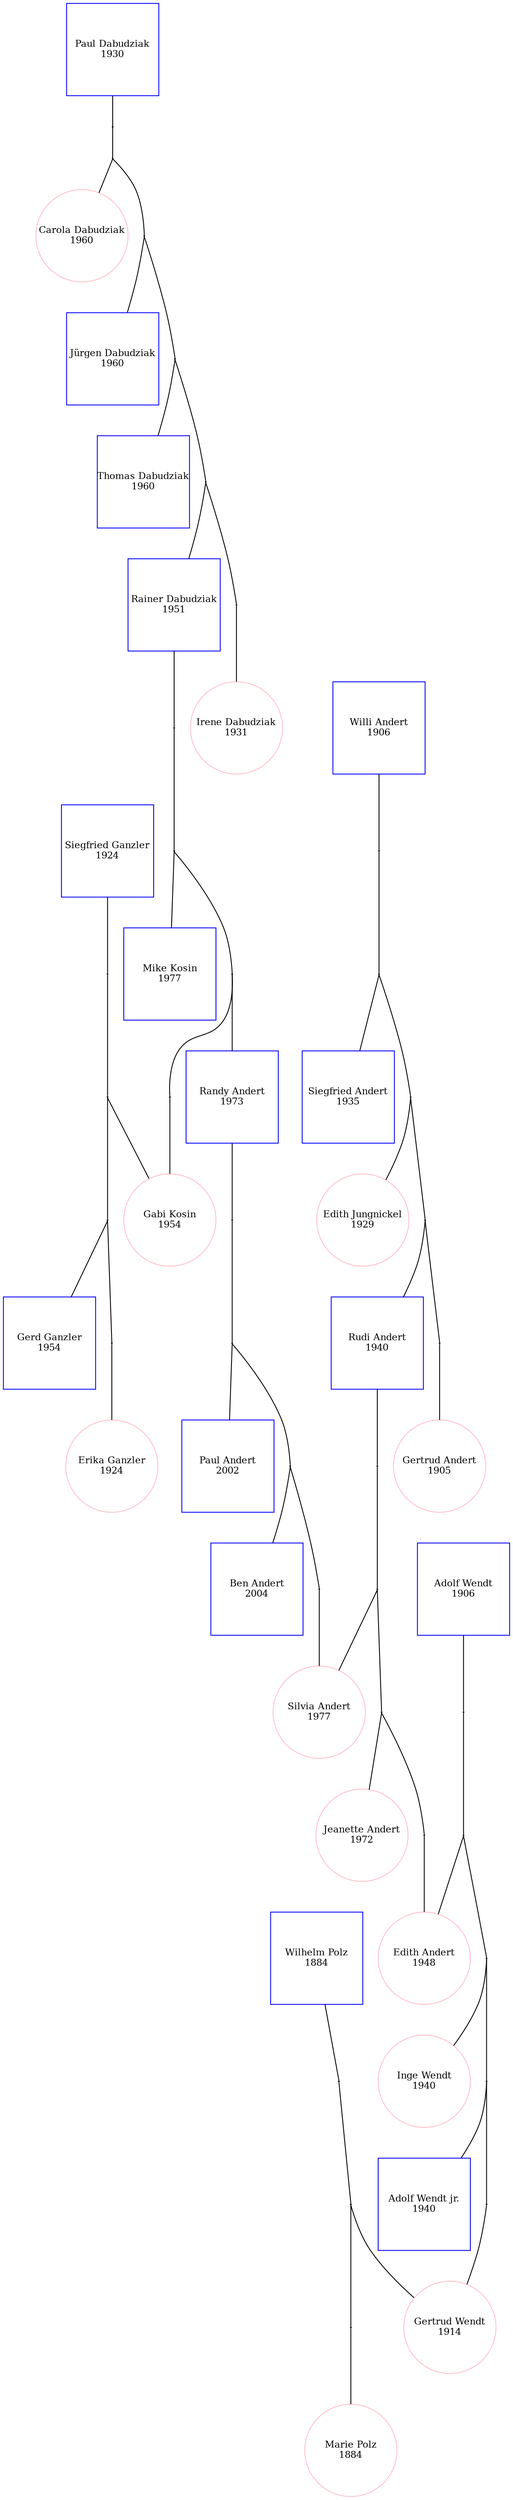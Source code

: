 digraph P {
edge [dir=forward, arrowhead=none];
node [fontsize=11, fixedsize=true, height=1.5, width=1.5];

x54y24_90 [shape=square, color=blue, label="Wilhelm Polz
1884", pos="54, 24.9!"];
x60y24_90 [shape=circle, color=pink, label="Marie Polz
1884", pos="60, 24.9!"];
x0y18_00 [shape=square, color=blue, label="Paul Dabudziak
1930", pos="0, 18!"];
x15y17_85 [shape=circle, color=pink, label="Irene Dabudziak
1931", pos="15, 17.85!"];
x18y18_90 [shape=square, color=blue, label="Siegfried Ganzler
1924", pos="18, 18.9!"];
x27y18_90 [shape=circle, color=pink, label="Erika Ganzler
1924", pos="27, 18.9!"];
x30y21_60 [shape=square, color=blue, label="Willi Andert
1906", pos="30, 21.6!"];
x42y21_75 [shape=circle, color=pink, label="Gertrud Andert
1905", pos="42, 21.75!"];
x45y21_60 [shape=square, color=blue, label="Adolf Wendt
1906", pos="45, 21.6!"];
x57y20_40 [shape=circle, color=pink, label="Gertrud Wendt
1914", pos="57, 20.400002!"];
x3y13_50 [shape=circle, color=pink, label="Carola Dabudziak
1960", pos="3, 13.5!"];
x6y13_50 [shape=square, color=blue, label="Jürgen Dabudziak
1960", pos="6, 13.5!"];
x9y13_50 [shape=square, color=blue, label="Thomas Dabudziak
1960", pos="9, 13.5!"];
x12y14_85 [shape=square, color=blue, label="Rainer Dabudziak
1951", pos="12, 14.85!"];
x21y14_40 [shape=circle, color=pink, label="Gabi Kosin
1954", pos="21, 14.400001!"];
x24y14_40 [shape=square, color=blue, label="Gerd Ganzler
1954", pos="24, 14.400001!"];
x33y17_25 [shape=square, color=blue, label="Siegfried Andert
1935", pos="33, 17.25!"];
x36y18_15 [shape=circle, color=pink, label="Edith Jungnickel
1929", pos="36, 18.15!"];
x39y16_50 [shape=square, color=blue, label="Rudi Andert
1940", pos="39, 16.5!"];
x48y15_30 [shape=circle, color=pink, label="Edith Andert
1948", pos="48, 15.299999!"];
x51y16_50 [shape=circle, color=pink, label="Inge Wendt
1940", pos="51, 16.5!"];
x54y16_50 [shape=square, color=blue, label="Adolf Wendt jr.
1940", pos="54, 16.5!"];
x15y10_95 [shape=square, color=blue, label="Mike Kosin
1977", pos="15, 10.950001!"];
x18y11_55 [shape=square, color=blue, label="Randy Andert
1973", pos="18, 11.549999!"];
x42y10_95 [shape=circle, color=pink, label="Silvia Andert
1977", pos="42, 10.950001!"];
x45y11_70 [shape=circle, color=pink, label="Jeanette Andert
1972", pos="45, 11.699999!"];
x27y7_20 [shape=square, color=blue, label="Paul Andert
2002", pos="27, 7.200001!"];
x33y6_90 [shape=square, color=blue, label="Ben Andert
2004", pos="33, 6.9000015!"];


x54y22_65 [shape=circle,label="",height=0.01,width=0.01, pos="54, 22.65!"];
x57y22_65 [shape=circle,label="",height=0.01,width=0.01, pos="57, 22.65!"];
x60y22_65 [shape=circle,label="",height=0.01,width=0.01, pos="60, 22.65!"];
x54y24_90 -> x54y22_65 -> x57y22_65 -> x60y22_65 -> x60y24_90;
x57y22_65 -> x57y20_40;
x0y16_35 [shape=circle,label="",height=0.01,width=0.01, pos="0, 16.349998!"];
x3y16_35 [shape=circle,label="",height=0.01,width=0.01, pos="3, 16.349998!"];
x6y16_35 [shape=circle,label="",height=0.01,width=0.01, pos="6, 16.349998!"];
x9y16_35 [shape=circle,label="",height=0.01,width=0.01, pos="9, 16.349998!"];
x12y16_35 [shape=circle,label="",height=0.01,width=0.01, pos="12, 16.349998!"];
x15y16_35 [shape=circle,label="",height=0.01,width=0.01, pos="15, 16.349998!"];
x0y18_00 -> x0y16_35 -> x3y16_35 -> x6y16_35 -> x9y16_35 -> x12y16_35 -> x15y16_35 -> x15y17_85;
x3y16_35 -> x3y13_50;
x6y16_35 -> x6y13_50;
x9y16_35 -> x9y13_50;
x12y16_35 -> x12y14_85;
x18y16_65 [shape=circle,label="",height=0.01,width=0.01, pos="18, 16.650002!"];
x21y16_65 [shape=circle,label="",height=0.01,width=0.01, pos="21, 16.650002!"];
x24y16_65 [shape=circle,label="",height=0.01,width=0.01, pos="24, 16.650002!"];
x27y16_65 [shape=circle,label="",height=0.01,width=0.01, pos="27, 16.650002!"];
x18y18_90 -> x18y16_65 -> x21y16_65 -> x24y16_65 -> x27y16_65 -> x27y18_90;
x21y16_65 -> x21y14_40;
x24y16_65 -> x24y14_40;
x30y19_95 [shape=circle,label="",height=0.01,width=0.01, pos="30, 19.95!"];
x33y19_95 [shape=circle,label="",height=0.01,width=0.01, pos="33, 19.95!"];
x36y19_95 [shape=circle,label="",height=0.01,width=0.01, pos="36, 19.95!"];
x39y19_95 [shape=circle,label="",height=0.01,width=0.01, pos="39, 19.95!"];
x42y19_95 [shape=circle,label="",height=0.01,width=0.01, pos="42, 19.95!"];
x30y21_60 -> x30y19_95 -> x33y19_95 -> x36y19_95 -> x39y19_95 -> x42y19_95 -> x42y21_75;
x33y19_95 -> x33y17_25;
x36y19_95 -> x36y18_15;
x39y19_95 -> x39y16_50;
x45y18_45 [shape=circle,label="",height=0.01,width=0.01, pos="45, 18.45!"];
x48y18_45 [shape=circle,label="",height=0.01,width=0.01, pos="48, 18.45!"];
x51y18_45 [shape=circle,label="",height=0.01,width=0.01, pos="51, 18.45!"];
x54y18_45 [shape=circle,label="",height=0.01,width=0.01, pos="54, 18.45!"];
x57y18_45 [shape=circle,label="",height=0.01,width=0.01, pos="57, 18.45!"];
x45y21_60 -> x45y18_45 -> x48y18_45 -> x51y18_45 -> x54y18_45 -> x57y18_45 -> x57y20_40;
x48y18_45 -> x48y15_30;
x51y18_45 -> x51y16_50;
x54y18_45 -> x54y16_50;
x12y13_05 [shape=circle,label="",height=0.01,width=0.01, pos="12, 13.049999!"];
x15y13_05 [shape=circle,label="",height=0.01,width=0.01, pos="15, 13.049999!"];
x18y13_05 [shape=circle,label="",height=0.01,width=0.01, pos="18, 13.049999!"];
x21y13_05 [shape=circle,label="",height=0.01,width=0.01, pos="21, 13.049999!"];
x12y14_85 -> x12y13_05 -> x15y13_05 -> x18y13_05 -> x21y13_05 -> x21y14_40;
x15y13_05 -> x15y10_95;
x18y13_05 -> x18y11_55;
x39y13_50 [shape=circle,label="",height=0.01,width=0.01, pos="39, 13.5!"];
x42y13_50 [shape=circle,label="",height=0.01,width=0.01, pos="42, 13.5!"];
x45y13_50 [shape=circle,label="",height=0.01,width=0.01, pos="45, 13.5!"];
x48y13_50 [shape=circle,label="",height=0.01,width=0.01, pos="48, 13.5!"];
x39y16_50 -> x39y13_50 -> x42y13_50 -> x45y13_50 -> x48y13_50 -> x48y15_30;
x42y13_50 -> x42y10_95;
x45y13_50 -> x45y11_70;
x18y9_15 [shape=circle,label="",height=0.01,width=0.01, pos="18, 9.15!"];
x27y9_15 [shape=circle,label="",height=0.01,width=0.01, pos="27, 9.15!"];
x33y9_15 [shape=circle,label="",height=0.01,width=0.01, pos="33, 9.15!"];
x42y9_15 [shape=circle,label="",height=0.01,width=0.01, pos="42, 9.15!"];
x18y11_55 -> x18y9_15 -> x27y9_15 -> x33y9_15 -> x42y9_15 -> x42y10_95;
x27y9_15 -> x27y7_20;
x33y9_15 -> x33y6_90;

}